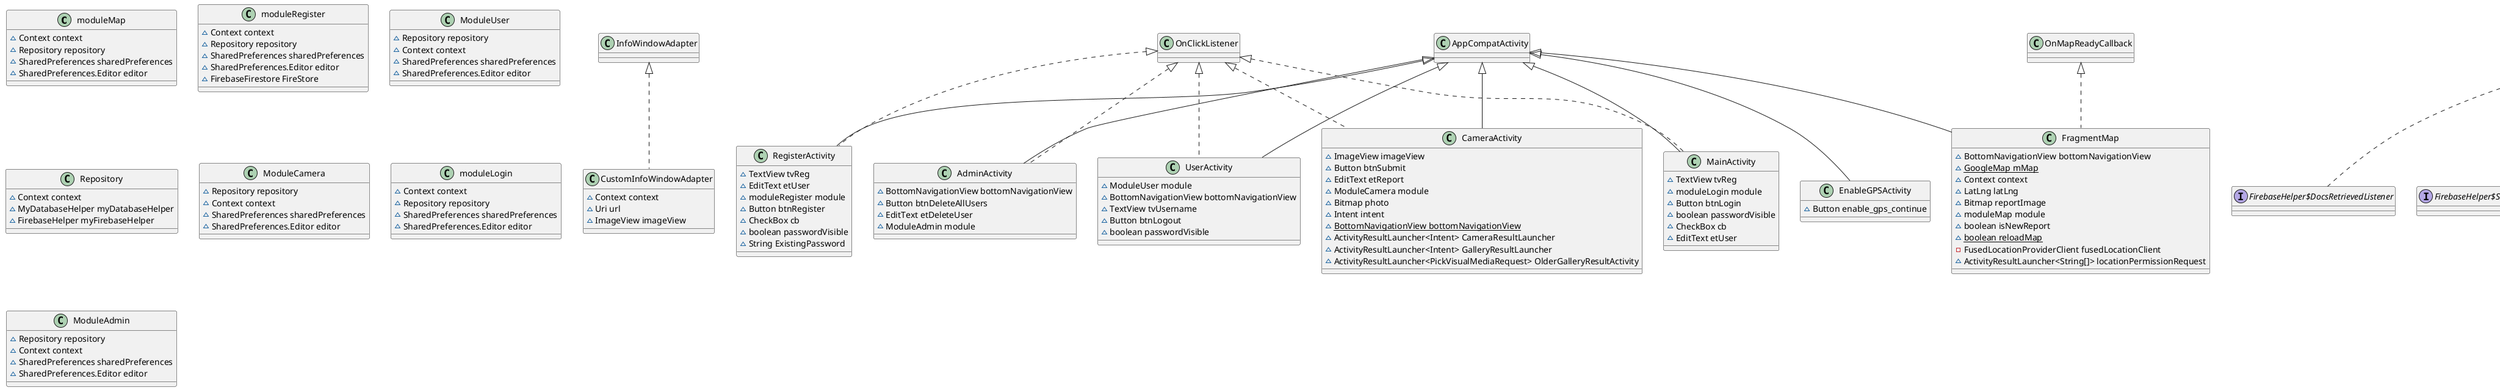 @startuml
class moduleMap {
~ Context context
~ Repository repository
~ SharedPreferences sharedPreferences
~ SharedPreferences.Editor editor
}

class CustomInfoWindowAdapter {
~ Context context
~ Uri url
~ ImageView imageView
}

class RegisterActivity {
~ TextView tvReg
~ EditText etUser
~ moduleRegister module
~ Button btnRegister
~ CheckBox cb
~ boolean passwordVisible
~ String ExistingPassword
}

class CameraActivity {
~ ImageView imageView
~ Button btnSubmit
~ EditText etReport
~ ModuleCamera module
~ Bitmap photo
~ Intent intent
~ {static} BottomNavigationView bottomNavigationView
~ ActivityResultLauncher<Intent> CameraResultLauncher
~ ActivityResultLauncher<Intent> GalleryResultLauncher
~ ActivityResultLauncher<PickVisualMediaRequest> OlderGalleryResultActivity
}

class moduleRegister {
~ Context context
~ Repository repository
~ SharedPreferences sharedPreferences
~ SharedPreferences.Editor editor
~ FirebaseFirestore FireStore
}

class FirebaseHelper {
~ FirebaseFirestore FireStore
~ FirebaseStorage FireStorage
~ Context context
~ MyDatabaseHelper myDatabaseHelper
}

interface FirebaseHelper$DocsRetrievedListener {
}
interface FirebaseHelper$SearchComplete {
}
interface FirebaseHelper$CredentialsCheck {
}
interface FirebaseHelper$markersGotten {
}
interface FirebaseHelper$MyPhotos {
}
class EnableGPSActivity {
~ Button enable_gps_continue
}

class ModuleUser {
~ Repository repository
~ Context context
~ SharedPreferences sharedPreferences
~ SharedPreferences.Editor editor
}

class MyDatabaseHelper {
- Context context
- {static} String DATABASE_NAME
- {static} int DATABASE_VERSION
- {static} String TABLE_NAME
- {static} String COLUMN_ID
- {static} String COLUMN_USERNAME
- {static} String COLUMN_PASSWORD
- {static} String COLUMN_EMAIL
- {static} String COLUMN_REPORTS
}

class Repository {
~ Context context
~ MyDatabaseHelper myDatabaseHelper
~ FirebaseHelper myFirebaseHelper
}

class MainActivity {
~ TextView tvReg
~ moduleLogin module
~ Button btnLogin
~ boolean passwordVisible
~ CheckBox cb
~ EditText etUser
}

class FragmentMap {
~ BottomNavigationView bottomNavigationView
~ {static} GoogleMap mMap
~ Context context
~ LatLng latLng
~ Bitmap reportImage
~ moduleMap module
~ boolean isNewReport
~ {static} boolean reloadMap
- FusedLocationProviderClient fusedLocationClient
~ ActivityResultLauncher<String[]> locationPermissionRequest
}

class ModuleCamera {
~ Repository repository
~ Context context
~ SharedPreferences sharedPreferences
~ SharedPreferences.Editor editor
}

class CurrentUser {
~ {static} String Name
~ {static} String Email
~ {static} String Id
~ {static} String FireId
}

interface CurrentUser$userFound {
}
class AdminActivity {
~ BottomNavigationView bottomNavigationView
~ Button btnDeleteAllUsers
~ EditText etDeleteUser
~ ModuleAdmin module
}

class moduleLogin {
~ Context context
~ Repository repository
~ SharedPreferences sharedPreferences
~ SharedPreferences.Editor editor
}

class ModuleAdmin {
~ Repository repository
~ Context context
~ SharedPreferences sharedPreferences
~ SharedPreferences.Editor editor
}

class UserActivity {
~ ModuleUser module
~ BottomNavigationView bottomNavigationView
~ TextView tvUsername
~ Button btnLogout
~ boolean passwordVisible
}



InfoWindowAdapter <|.. CustomInfoWindowAdapter
OnClickListener <|.. RegisterActivity
AppCompatActivity <|-- RegisterActivity
OnClickListener <|.. CameraActivity
AppCompatActivity <|-- CameraActivity
FirebaseHelper +.. FirebaseHelper$DocsRetrievedListener
FirebaseHelper +.. FirebaseHelper$SearchComplete
FirebaseHelper +.. FirebaseHelper$CredentialsCheck
FirebaseHelper +.. FirebaseHelper$markersGotten
FirebaseHelper +.. FirebaseHelper$MyPhotos
AppCompatActivity <|-- EnableGPSActivity
SQLiteOpenHelper <|-- MyDatabaseHelper
OnClickListener <|.. MainActivity
AppCompatActivity <|-- MainActivity
OnMapReadyCallback <|.. FragmentMap
AppCompatActivity <|-- FragmentMap
CurrentUser +.. CurrentUser$userFound
OnClickListener <|.. AdminActivity
AppCompatActivity <|-- AdminActivity
OnClickListener <|.. UserActivity
AppCompatActivity <|-- UserActivity
@enduml